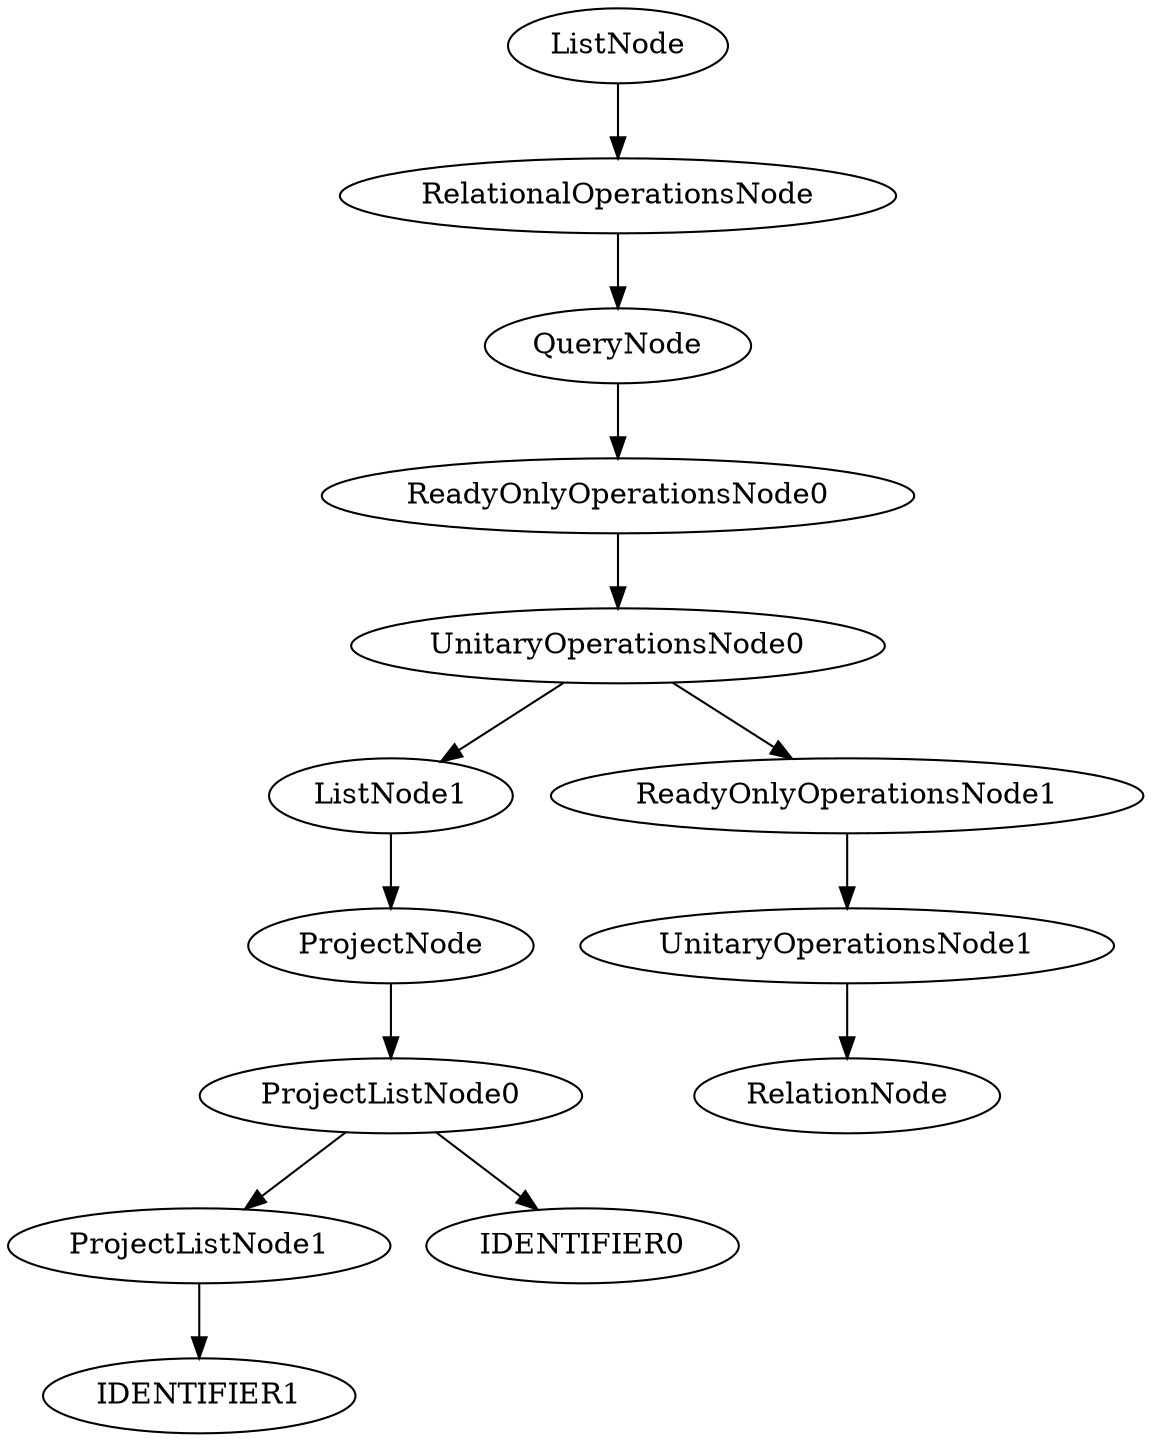 digraph Diagrama {
	ListNode0 [label="ListNode"];
	ListNode0 -> RelationalOperationsNode;
	RelationalOperationsNode -> QueryNode;
	QueryNode -> ReadyOnlyOperationsNode0;
	ReadyOnlyOperationsNode0 -> UnitaryOperationsNode0;
	UnitaryOperationsNode0 -> ListNode1;
	ListNode1 -> ProjectNode;
	ProjectNode -> ProjectListNode0;
	ProjectListNode0 -> ProjectListNode1;
	ProjectListNode0 -> IDENTIFIER0;
	ProjectListNode1 -> IDENTIFIER1;
	UnitaryOperationsNode0 -> ReadyOnlyOperationsNode1;
	ReadyOnlyOperationsNode1 -> UnitaryOperationsNode1;
	UnitaryOperationsNode1 -> RelationNode;
}